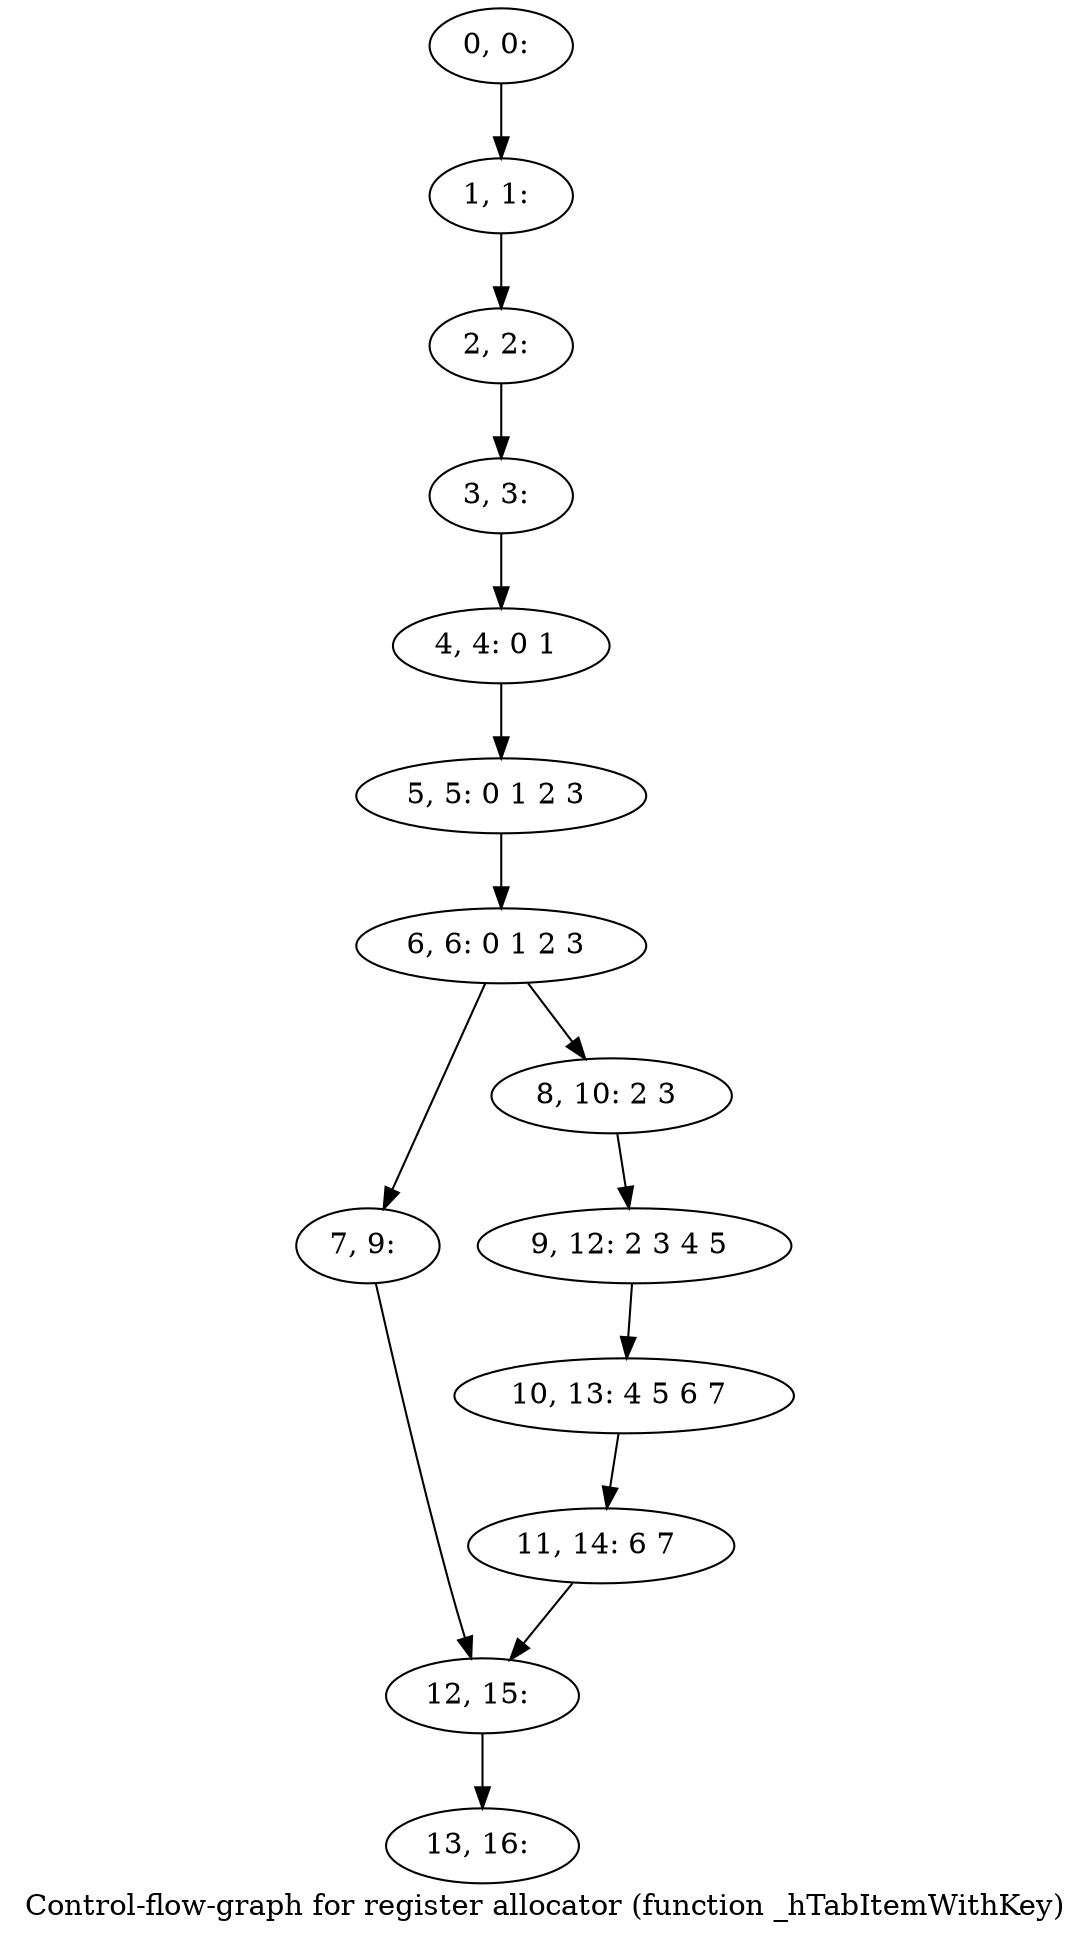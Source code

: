 digraph G {
graph [label="Control-flow-graph for register allocator (function _hTabItemWithKey)"]
0[label="0, 0: "];
1[label="1, 1: "];
2[label="2, 2: "];
3[label="3, 3: "];
4[label="4, 4: 0 1 "];
5[label="5, 5: 0 1 2 3 "];
6[label="6, 6: 0 1 2 3 "];
7[label="7, 9: "];
8[label="8, 10: 2 3 "];
9[label="9, 12: 2 3 4 5 "];
10[label="10, 13: 4 5 6 7 "];
11[label="11, 14: 6 7 "];
12[label="12, 15: "];
13[label="13, 16: "];
0->1 ;
1->2 ;
2->3 ;
3->4 ;
4->5 ;
5->6 ;
6->7 ;
6->8 ;
7->12 ;
8->9 ;
9->10 ;
10->11 ;
11->12 ;
12->13 ;
}

